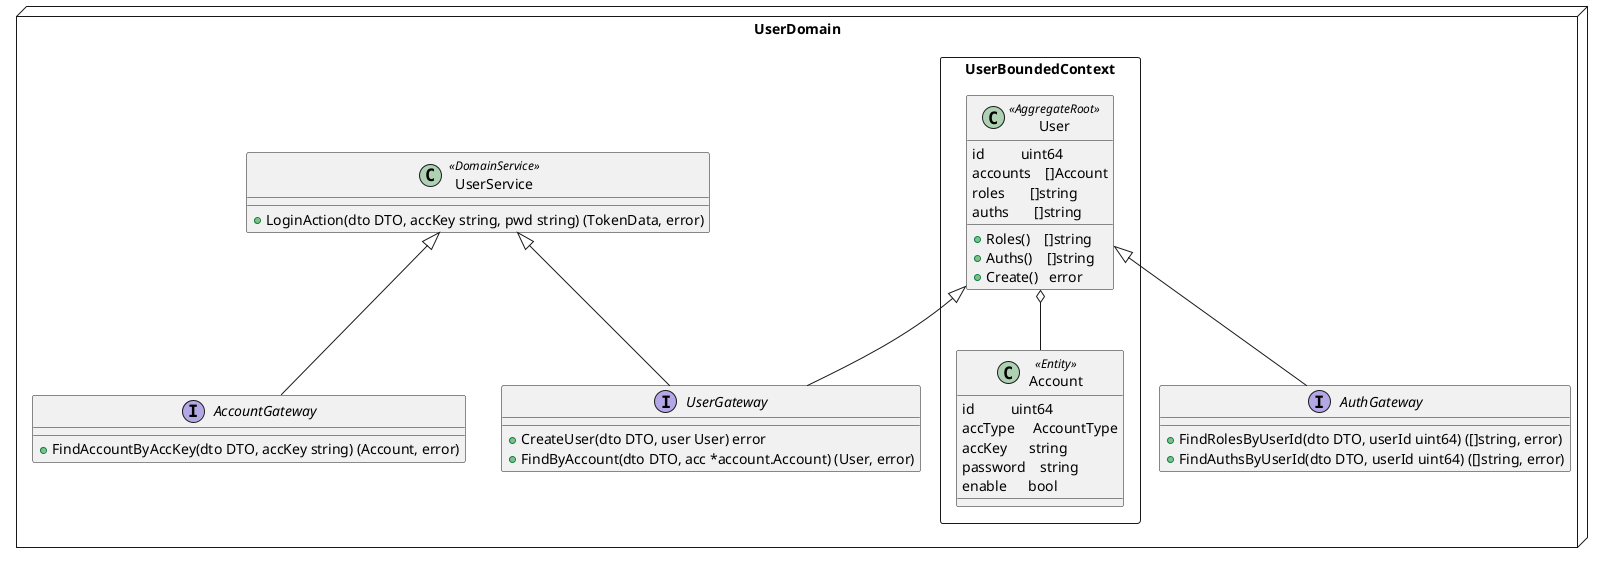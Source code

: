 @startuml
namespace UserDomain<<Node>>{
    namespace UserBoundedContext<<Rectangle>>{
        class User<<AggregateRoot>>{
            id          uint64
            accounts    []Account
            roles       []string
            auths       []string
            +Roles()    []string
            +Auths()    []string
            +Create()   error
        }
        class Account<<Entity>>{
            id          uint64
            accType     AccountType
            accKey      string
            password    string
            enable      bool
        }
        User o-- Account
        User <|-- UserDomain.UserGateway
        User <|-- UserDomain.AuthGateway
    }
    class UserService<<DomainService>>{
        +LoginAction(dto DTO, accKey string, pwd string) (TokenData, error)
    }
    interface UserGateway{
        +CreateUser(dto DTO, user User) error
        +FindByAccount(dto DTO, acc *account.Account) (User, error)
    }
    interface AccountGateway{
        +FindAccountByAccKey(dto DTO, accKey string) (Account, error)
    }
    interface AuthGateway{
        +FindRolesByUserId(dto DTO, userId uint64) ([]string, error)
	    +FindAuthsByUserId(dto DTO, userId uint64) ([]string, error)
    }
    UserService <|-- AccountGateway
    UserService <|-- UserGateway
}
@enduml